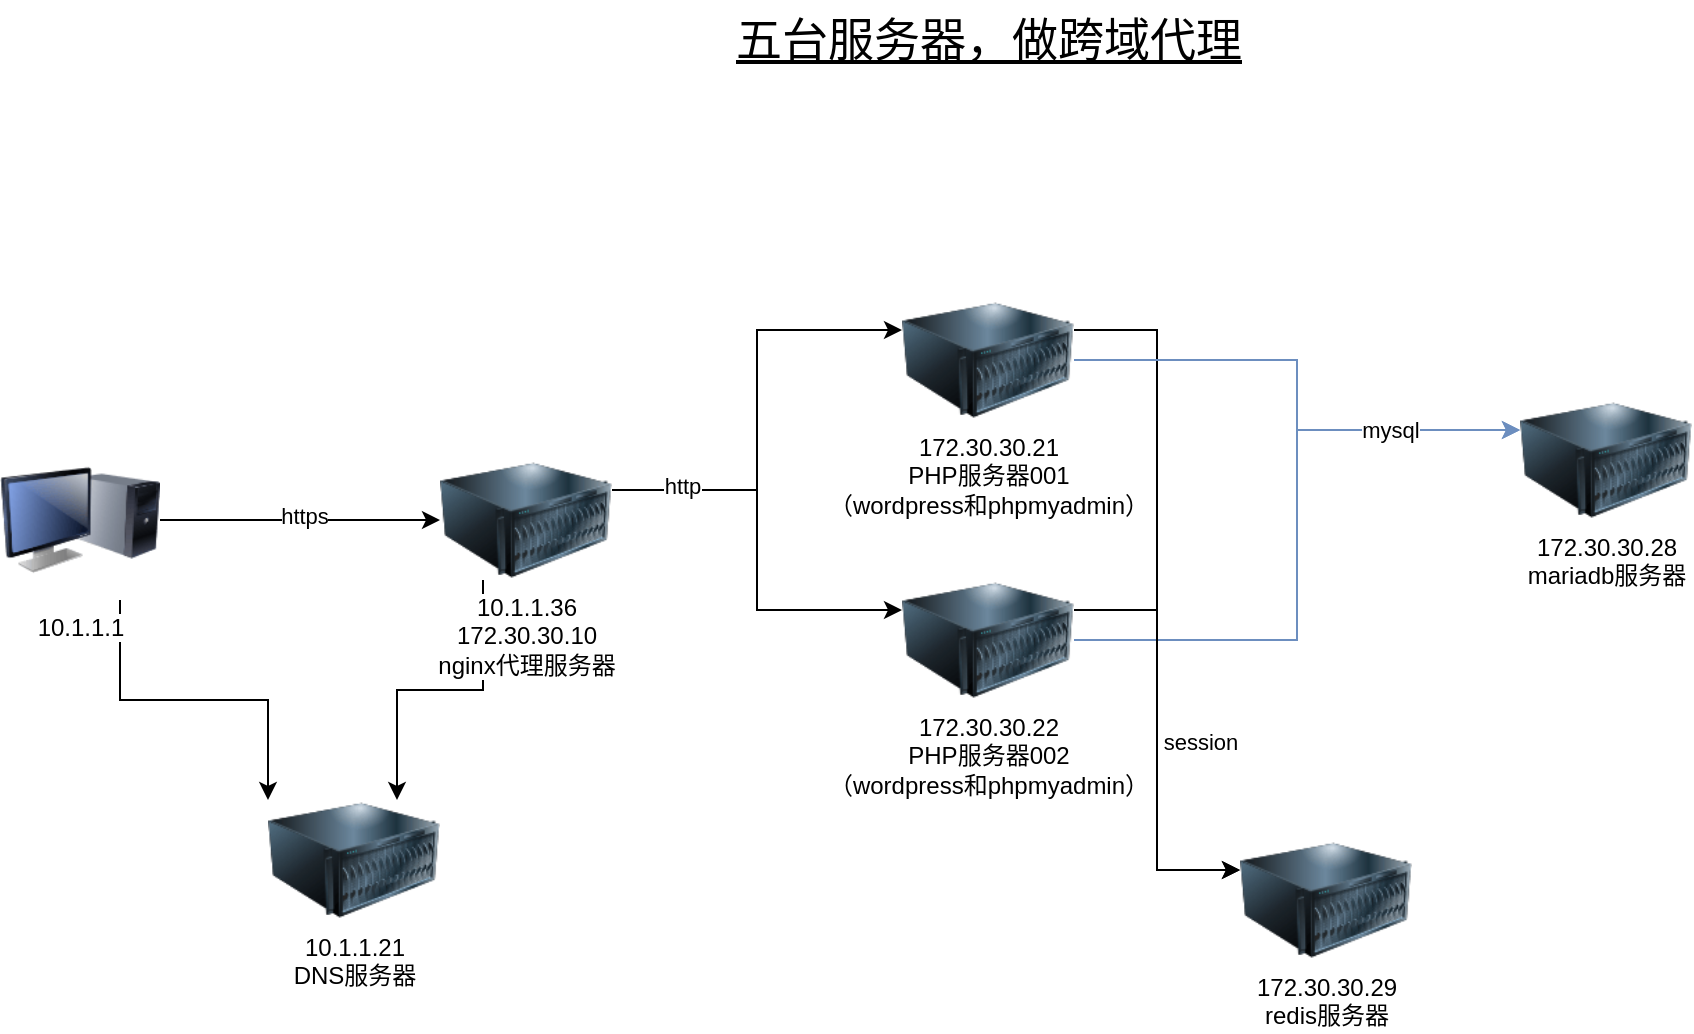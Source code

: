 <mxfile version="24.4.8" type="github">
  <diagram name="第 1 页" id="Py1lkkveGodBWNxF6Dnj">
    <mxGraphModel dx="2014" dy="714" grid="1" gridSize="10" guides="1" tooltips="1" connect="1" arrows="1" fold="1" page="1" pageScale="1" pageWidth="827" pageHeight="1169" math="0" shadow="0">
      <root>
        <mxCell id="0" />
        <mxCell id="1" parent="0" />
        <mxCell id="j-RdDivKJmQbO4qVWRSI-1" value="五台服务器，做跨域代理" style="text;html=1;align=center;verticalAlign=middle;resizable=0;points=[];autosize=1;strokeColor=none;fillColor=none;fontSize=23;fontStyle=4" parent="1" vertex="1">
          <mxGeometry x="-166" y="90" width="280" height="40" as="geometry" />
        </mxCell>
        <mxCell id="j-RdDivKJmQbO4qVWRSI-8" style="edgeStyle=orthogonalEdgeStyle;rounded=0;orthogonalLoop=1;jettySize=auto;html=1;exitX=1;exitY=0.25;exitDx=0;exitDy=0;entryX=0;entryY=0.25;entryDx=0;entryDy=0;" parent="1" source="j-RdDivKJmQbO4qVWRSI-2" target="j-RdDivKJmQbO4qVWRSI-4" edge="1">
          <mxGeometry relative="1" as="geometry" />
        </mxCell>
        <mxCell id="j-RdDivKJmQbO4qVWRSI-10" style="edgeStyle=orthogonalEdgeStyle;rounded=0;orthogonalLoop=1;jettySize=auto;html=1;exitX=1;exitY=0.25;exitDx=0;exitDy=0;entryX=0;entryY=0.25;entryDx=0;entryDy=0;" parent="1" source="j-RdDivKJmQbO4qVWRSI-2" target="j-RdDivKJmQbO4qVWRSI-5" edge="1">
          <mxGeometry relative="1" as="geometry" />
        </mxCell>
        <mxCell id="j-RdDivKJmQbO4qVWRSI-11" value="http" style="edgeLabel;html=1;align=center;verticalAlign=middle;resizable=0;points=[];" parent="j-RdDivKJmQbO4qVWRSI-10" vertex="1" connectable="0">
          <mxGeometry x="-0.66" y="2" relative="1" as="geometry">
            <mxPoint as="offset" />
          </mxGeometry>
        </mxCell>
        <mxCell id="yi93GeM3Pbg8HBaEtl4t-3" style="edgeStyle=orthogonalEdgeStyle;rounded=0;orthogonalLoop=1;jettySize=auto;html=1;exitX=0.25;exitY=1;exitDx=0;exitDy=0;entryX=0.75;entryY=0;entryDx=0;entryDy=0;" edge="1" parent="1" source="j-RdDivKJmQbO4qVWRSI-2" target="yi93GeM3Pbg8HBaEtl4t-1">
          <mxGeometry relative="1" as="geometry" />
        </mxCell>
        <mxCell id="j-RdDivKJmQbO4qVWRSI-2" value="10.1.1.36&lt;br&gt;172.30.30.10&lt;br&gt;nginx代理服务器" style="image;html=1;image=img/lib/clip_art/computers/Server_128x128.png" parent="1" vertex="1">
          <mxGeometry x="-300" y="320" width="86" height="60" as="geometry" />
        </mxCell>
        <mxCell id="j-RdDivKJmQbO4qVWRSI-19" style="edgeStyle=orthogonalEdgeStyle;rounded=0;orthogonalLoop=1;jettySize=auto;html=1;exitX=1;exitY=0.5;exitDx=0;exitDy=0;entryX=0;entryY=0.25;entryDx=0;entryDy=0;fillColor=#dae8fc;strokeColor=#6c8ebf;" parent="1" source="j-RdDivKJmQbO4qVWRSI-5" target="j-RdDivKJmQbO4qVWRSI-6" edge="1">
          <mxGeometry relative="1" as="geometry" />
        </mxCell>
        <mxCell id="j-RdDivKJmQbO4qVWRSI-5" value="172.30.30.22&lt;br&gt;PHP服务器002&lt;div&gt;（wordpress和phpmyadmin）&lt;/div&gt;" style="image;html=1;image=img/lib/clip_art/computers/Server_128x128.png" parent="1" vertex="1">
          <mxGeometry x="-69" y="380" width="86" height="60" as="geometry" />
        </mxCell>
        <mxCell id="j-RdDivKJmQbO4qVWRSI-12" style="edgeStyle=orthogonalEdgeStyle;rounded=0;orthogonalLoop=1;jettySize=auto;html=1;exitX=1;exitY=0.25;exitDx=0;exitDy=0;entryX=0;entryY=0.25;entryDx=0;entryDy=0;" parent="1" source="j-RdDivKJmQbO4qVWRSI-4" target="j-RdDivKJmQbO4qVWRSI-7" edge="1">
          <mxGeometry relative="1" as="geometry" />
        </mxCell>
        <mxCell id="j-RdDivKJmQbO4qVWRSI-17" style="edgeStyle=orthogonalEdgeStyle;rounded=0;orthogonalLoop=1;jettySize=auto;html=1;exitX=1;exitY=0.5;exitDx=0;exitDy=0;entryX=0;entryY=0.25;entryDx=0;entryDy=0;fillColor=#dae8fc;strokeColor=#6c8ebf;" parent="1" source="j-RdDivKJmQbO4qVWRSI-4" target="j-RdDivKJmQbO4qVWRSI-6" edge="1">
          <mxGeometry relative="1" as="geometry" />
        </mxCell>
        <mxCell id="j-RdDivKJmQbO4qVWRSI-20" value="mysql" style="edgeLabel;html=1;align=center;verticalAlign=middle;resizable=0;points=[];" parent="j-RdDivKJmQbO4qVWRSI-17" vertex="1" connectable="0">
          <mxGeometry x="0.495" relative="1" as="geometry">
            <mxPoint as="offset" />
          </mxGeometry>
        </mxCell>
        <mxCell id="j-RdDivKJmQbO4qVWRSI-4" value="172.30.30.21&lt;br&gt;PHP服务器001&lt;div&gt;（wordpress和phpmyadmin）&lt;/div&gt;" style="image;html=1;image=img/lib/clip_art/computers/Server_128x128.png" parent="1" vertex="1">
          <mxGeometry x="-69" y="240" width="86" height="60" as="geometry" />
        </mxCell>
        <mxCell id="j-RdDivKJmQbO4qVWRSI-14" style="edgeStyle=orthogonalEdgeStyle;rounded=0;orthogonalLoop=1;jettySize=auto;html=1;exitX=1;exitY=0.25;exitDx=0;exitDy=0;entryX=0;entryY=0.25;entryDx=0;entryDy=0;" parent="1" source="j-RdDivKJmQbO4qVWRSI-5" target="j-RdDivKJmQbO4qVWRSI-7" edge="1">
          <mxGeometry relative="1" as="geometry" />
        </mxCell>
        <mxCell id="j-RdDivKJmQbO4qVWRSI-15" value="session" style="edgeLabel;html=1;align=center;verticalAlign=middle;resizable=0;points=[];labelBackgroundColor=default;textShadow=0;" parent="j-RdDivKJmQbO4qVWRSI-14" vertex="1" connectable="0">
          <mxGeometry x="0.004" y="1" relative="1" as="geometry">
            <mxPoint x="20" as="offset" />
          </mxGeometry>
        </mxCell>
        <mxCell id="j-RdDivKJmQbO4qVWRSI-6" value="172.30.30.28&lt;br&gt;mariadb服务器&lt;div&gt;&lt;br&gt;&lt;/div&gt;" style="image;html=1;image=img/lib/clip_art/computers/Server_128x128.png" parent="1" vertex="1">
          <mxGeometry x="240" y="290" width="86" height="60" as="geometry" />
        </mxCell>
        <mxCell id="j-RdDivKJmQbO4qVWRSI-7" value="172.30.30.29&lt;br&gt;redis服务器" style="image;html=1;image=img/lib/clip_art/computers/Server_128x128.png" parent="1" vertex="1">
          <mxGeometry x="100" y="510" width="86" height="60" as="geometry" />
        </mxCell>
        <mxCell id="j-RdDivKJmQbO4qVWRSI-22" style="edgeStyle=orthogonalEdgeStyle;rounded=0;orthogonalLoop=1;jettySize=auto;html=1;exitX=1;exitY=0.5;exitDx=0;exitDy=0;" parent="1" source="j-RdDivKJmQbO4qVWRSI-21" target="j-RdDivKJmQbO4qVWRSI-2" edge="1">
          <mxGeometry relative="1" as="geometry" />
        </mxCell>
        <mxCell id="j-RdDivKJmQbO4qVWRSI-23" value="https" style="edgeLabel;html=1;align=center;verticalAlign=middle;resizable=0;points=[];" parent="j-RdDivKJmQbO4qVWRSI-22" vertex="1" connectable="0">
          <mxGeometry x="0.03" y="2" relative="1" as="geometry">
            <mxPoint as="offset" />
          </mxGeometry>
        </mxCell>
        <mxCell id="yi93GeM3Pbg8HBaEtl4t-2" style="edgeStyle=orthogonalEdgeStyle;rounded=0;orthogonalLoop=1;jettySize=auto;html=1;exitX=0.75;exitY=1;exitDx=0;exitDy=0;entryX=0;entryY=0;entryDx=0;entryDy=0;" edge="1" parent="1" source="j-RdDivKJmQbO4qVWRSI-21" target="yi93GeM3Pbg8HBaEtl4t-1">
          <mxGeometry relative="1" as="geometry" />
        </mxCell>
        <mxCell id="j-RdDivKJmQbO4qVWRSI-21" value="10.1.1.1" style="image;html=1;image=img/lib/clip_art/computers/Monitor_Tower_128x128.png" parent="1" vertex="1">
          <mxGeometry x="-520" y="310" width="80" height="80" as="geometry" />
        </mxCell>
        <mxCell id="yi93GeM3Pbg8HBaEtl4t-1" value="10.1.1.21&lt;br&gt;DNS服务器" style="image;html=1;image=img/lib/clip_art/computers/Server_128x128.png" vertex="1" parent="1">
          <mxGeometry x="-386" y="490" width="86" height="60" as="geometry" />
        </mxCell>
      </root>
    </mxGraphModel>
  </diagram>
</mxfile>
